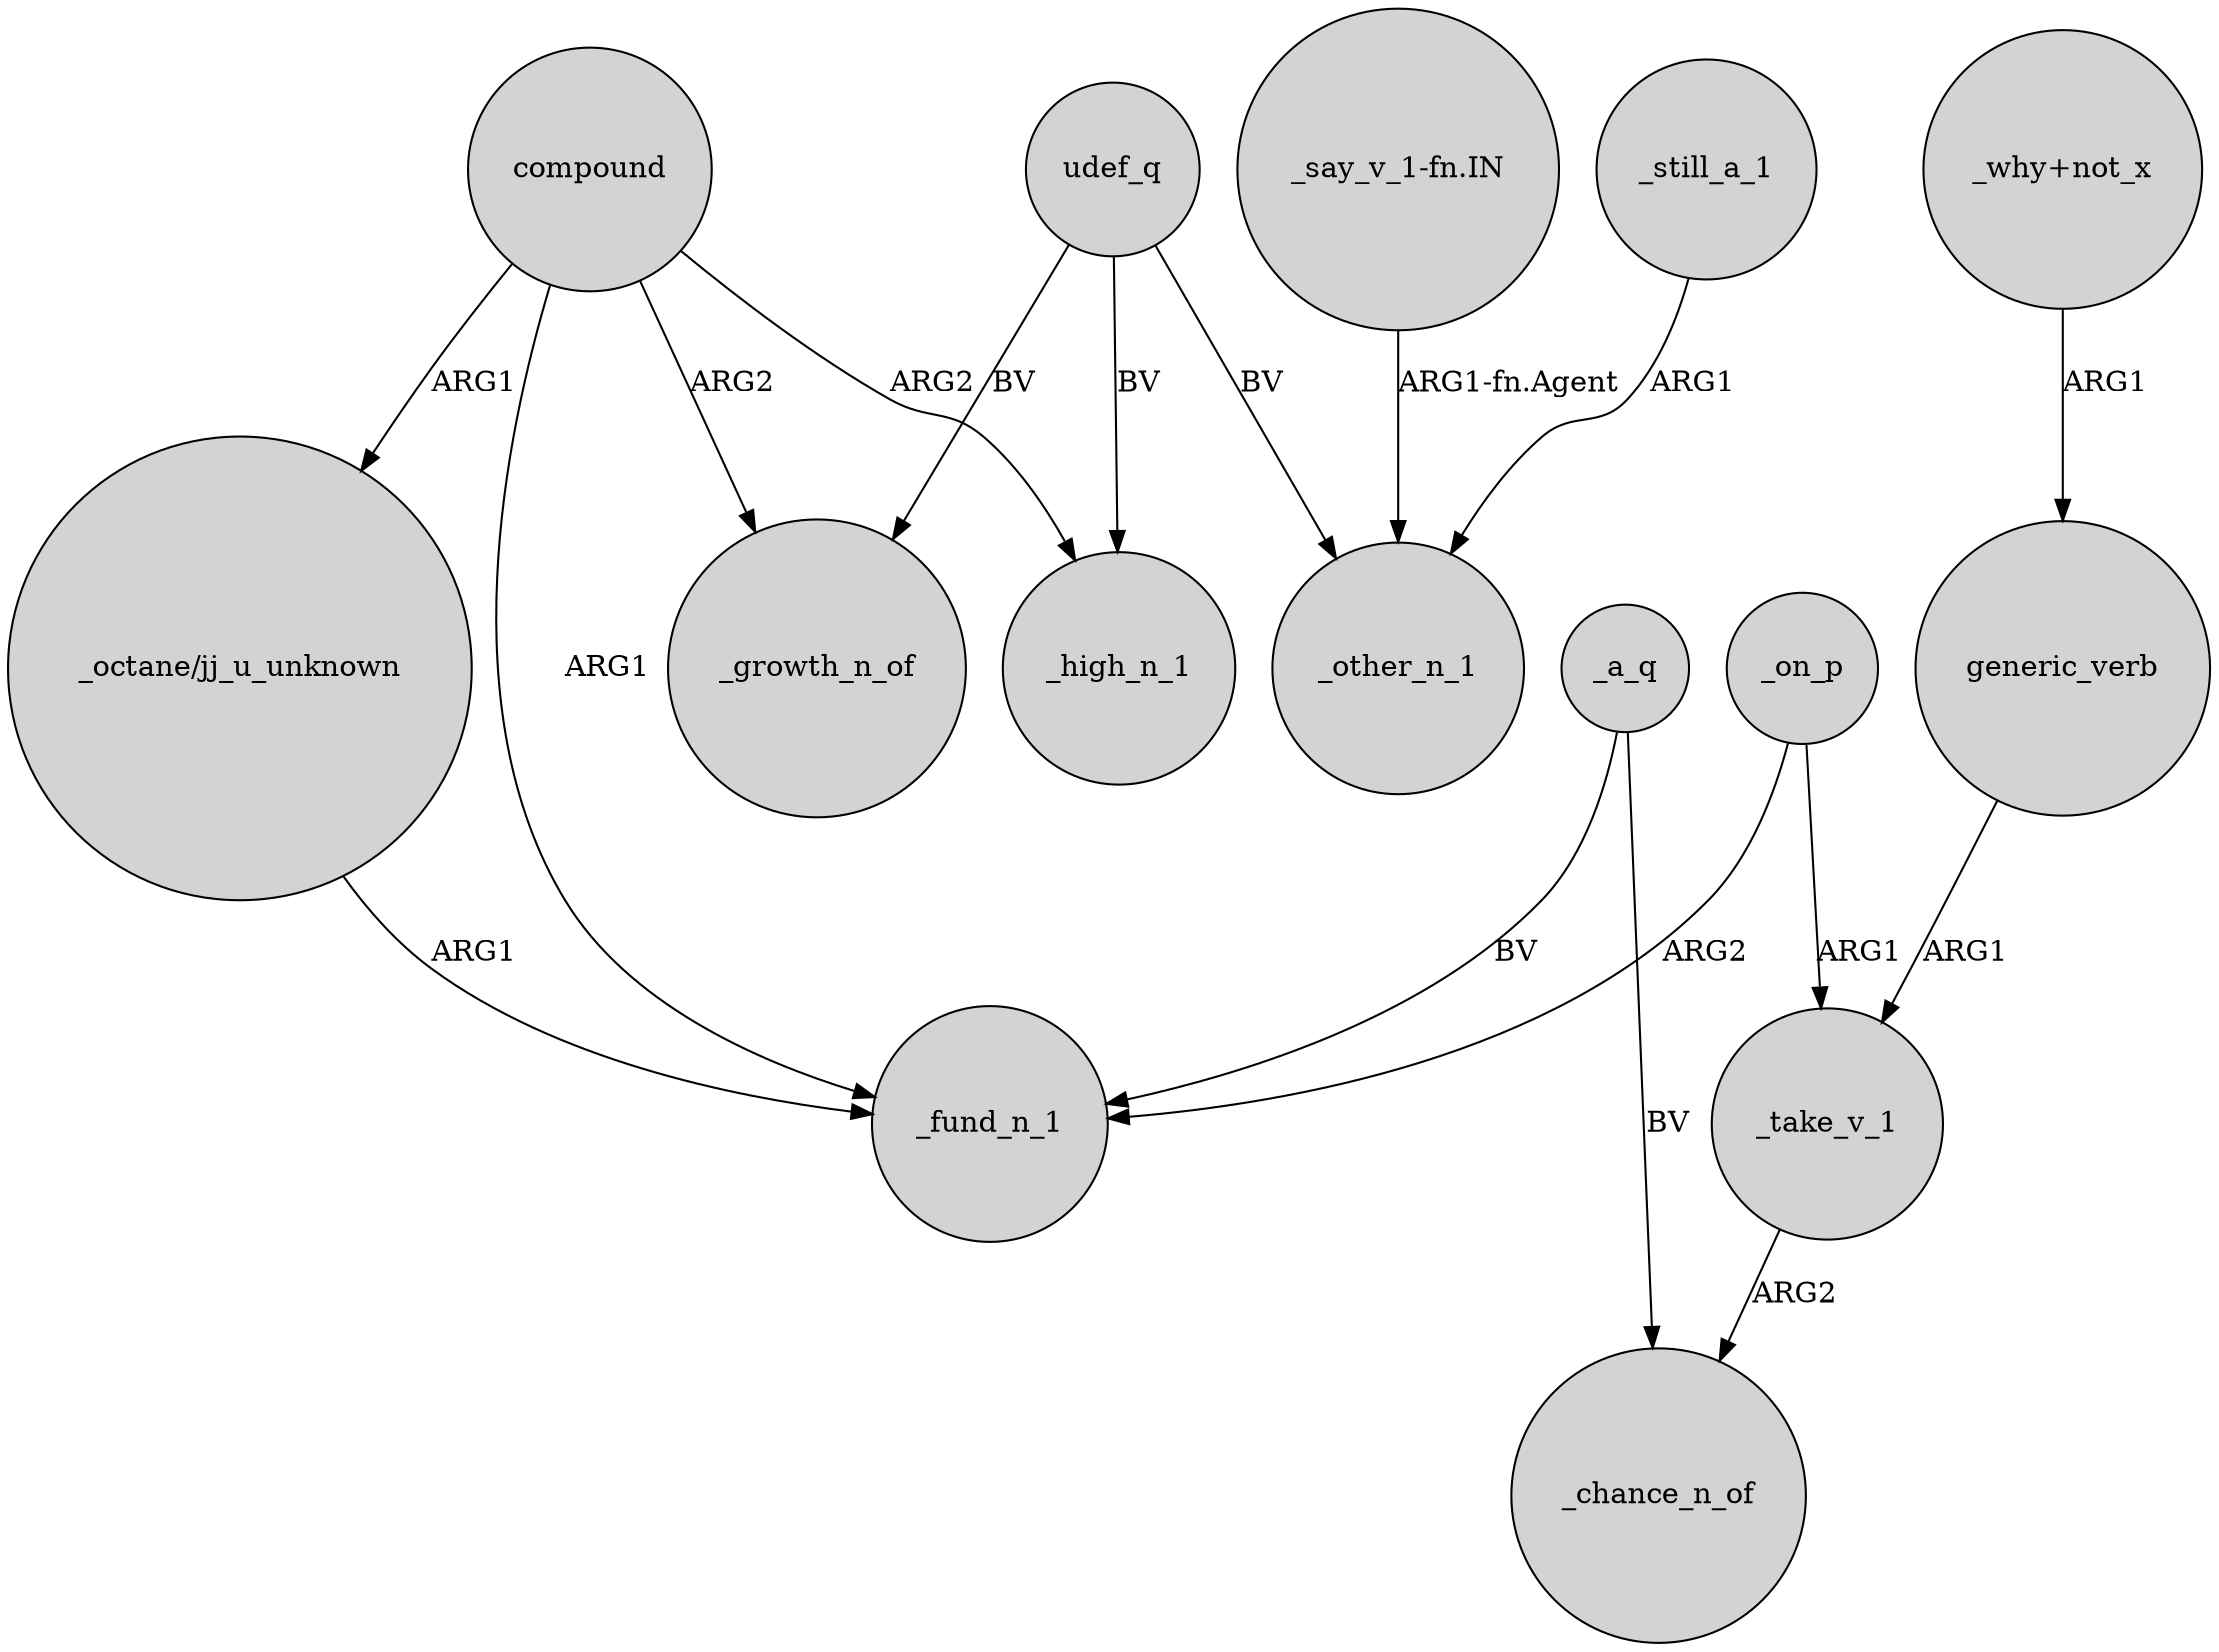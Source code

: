 digraph {
	node [shape=circle style=filled]
	compound -> _high_n_1 [label=ARG2]
	_on_p -> _fund_n_1 [label=ARG2]
	compound -> _fund_n_1 [label=ARG1]
	_a_q -> _chance_n_of [label=BV]
	_take_v_1 -> _chance_n_of [label=ARG2]
	compound -> "_octane/jj_u_unknown" [label=ARG1]
	compound -> _growth_n_of [label=ARG2]
	"_why+not_x" -> generic_verb [label=ARG1]
	udef_q -> _growth_n_of [label=BV]
	"_say_v_1-fn.IN" -> _other_n_1 [label="ARG1-fn.Agent"]
	_on_p -> _take_v_1 [label=ARG1]
	"_octane/jj_u_unknown" -> _fund_n_1 [label=ARG1]
	_still_a_1 -> _other_n_1 [label=ARG1]
	generic_verb -> _take_v_1 [label=ARG1]
	udef_q -> _other_n_1 [label=BV]
	_a_q -> _fund_n_1 [label=BV]
	udef_q -> _high_n_1 [label=BV]
}
